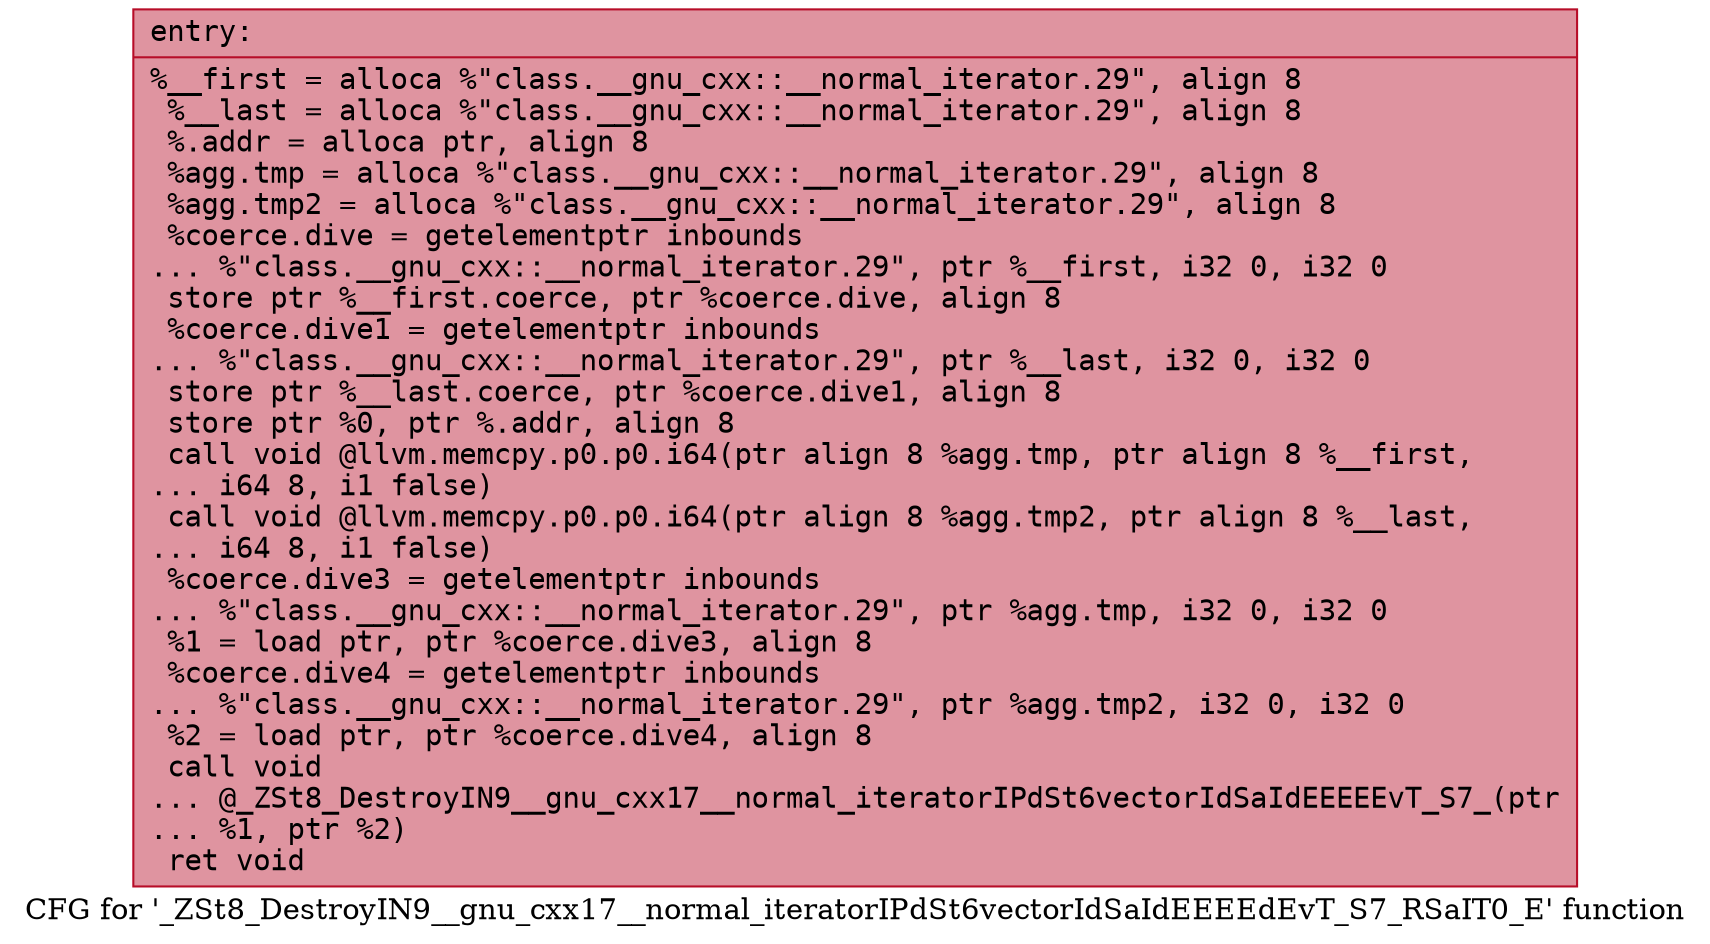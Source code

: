 digraph "CFG for '_ZSt8_DestroyIN9__gnu_cxx17__normal_iteratorIPdSt6vectorIdSaIdEEEEdEvT_S7_RSaIT0_E' function" {
	label="CFG for '_ZSt8_DestroyIN9__gnu_cxx17__normal_iteratorIPdSt6vectorIdSaIdEEEEdEvT_S7_RSaIT0_E' function";

	Node0x55e722dca840 [shape=record,color="#b70d28ff", style=filled, fillcolor="#b70d2870" fontname="Courier",label="{entry:\l|  %__first = alloca %\"class.__gnu_cxx::__normal_iterator.29\", align 8\l  %__last = alloca %\"class.__gnu_cxx::__normal_iterator.29\", align 8\l  %.addr = alloca ptr, align 8\l  %agg.tmp = alloca %\"class.__gnu_cxx::__normal_iterator.29\", align 8\l  %agg.tmp2 = alloca %\"class.__gnu_cxx::__normal_iterator.29\", align 8\l  %coerce.dive = getelementptr inbounds\l... %\"class.__gnu_cxx::__normal_iterator.29\", ptr %__first, i32 0, i32 0\l  store ptr %__first.coerce, ptr %coerce.dive, align 8\l  %coerce.dive1 = getelementptr inbounds\l... %\"class.__gnu_cxx::__normal_iterator.29\", ptr %__last, i32 0, i32 0\l  store ptr %__last.coerce, ptr %coerce.dive1, align 8\l  store ptr %0, ptr %.addr, align 8\l  call void @llvm.memcpy.p0.p0.i64(ptr align 8 %agg.tmp, ptr align 8 %__first,\l... i64 8, i1 false)\l  call void @llvm.memcpy.p0.p0.i64(ptr align 8 %agg.tmp2, ptr align 8 %__last,\l... i64 8, i1 false)\l  %coerce.dive3 = getelementptr inbounds\l... %\"class.__gnu_cxx::__normal_iterator.29\", ptr %agg.tmp, i32 0, i32 0\l  %1 = load ptr, ptr %coerce.dive3, align 8\l  %coerce.dive4 = getelementptr inbounds\l... %\"class.__gnu_cxx::__normal_iterator.29\", ptr %agg.tmp2, i32 0, i32 0\l  %2 = load ptr, ptr %coerce.dive4, align 8\l  call void\l... @_ZSt8_DestroyIN9__gnu_cxx17__normal_iteratorIPdSt6vectorIdSaIdEEEEEvT_S7_(ptr\l... %1, ptr %2)\l  ret void\l}"];
}
